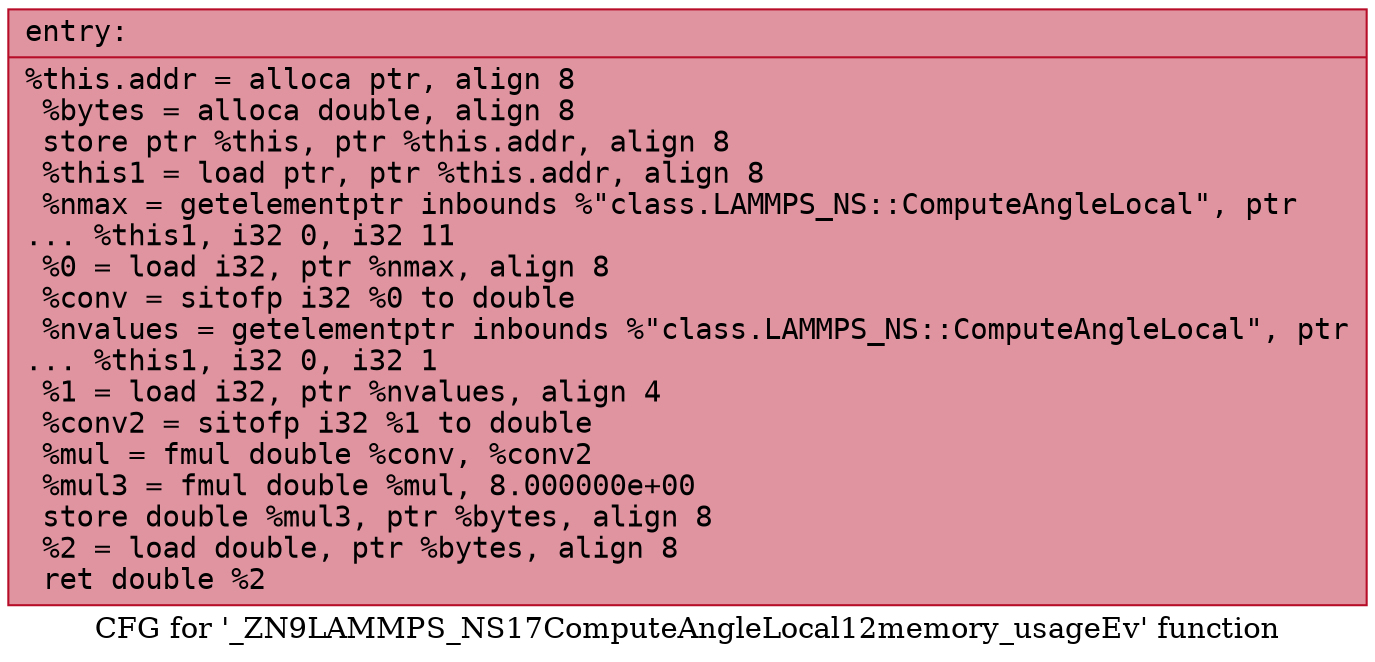 digraph "CFG for '_ZN9LAMMPS_NS17ComputeAngleLocal12memory_usageEv' function" {
	label="CFG for '_ZN9LAMMPS_NS17ComputeAngleLocal12memory_usageEv' function";

	Node0x557870af7180 [shape=record,color="#b70d28ff", style=filled, fillcolor="#b70d2870" fontname="Courier",label="{entry:\l|  %this.addr = alloca ptr, align 8\l  %bytes = alloca double, align 8\l  store ptr %this, ptr %this.addr, align 8\l  %this1 = load ptr, ptr %this.addr, align 8\l  %nmax = getelementptr inbounds %\"class.LAMMPS_NS::ComputeAngleLocal\", ptr\l... %this1, i32 0, i32 11\l  %0 = load i32, ptr %nmax, align 8\l  %conv = sitofp i32 %0 to double\l  %nvalues = getelementptr inbounds %\"class.LAMMPS_NS::ComputeAngleLocal\", ptr\l... %this1, i32 0, i32 1\l  %1 = load i32, ptr %nvalues, align 4\l  %conv2 = sitofp i32 %1 to double\l  %mul = fmul double %conv, %conv2\l  %mul3 = fmul double %mul, 8.000000e+00\l  store double %mul3, ptr %bytes, align 8\l  %2 = load double, ptr %bytes, align 8\l  ret double %2\l}"];
}
